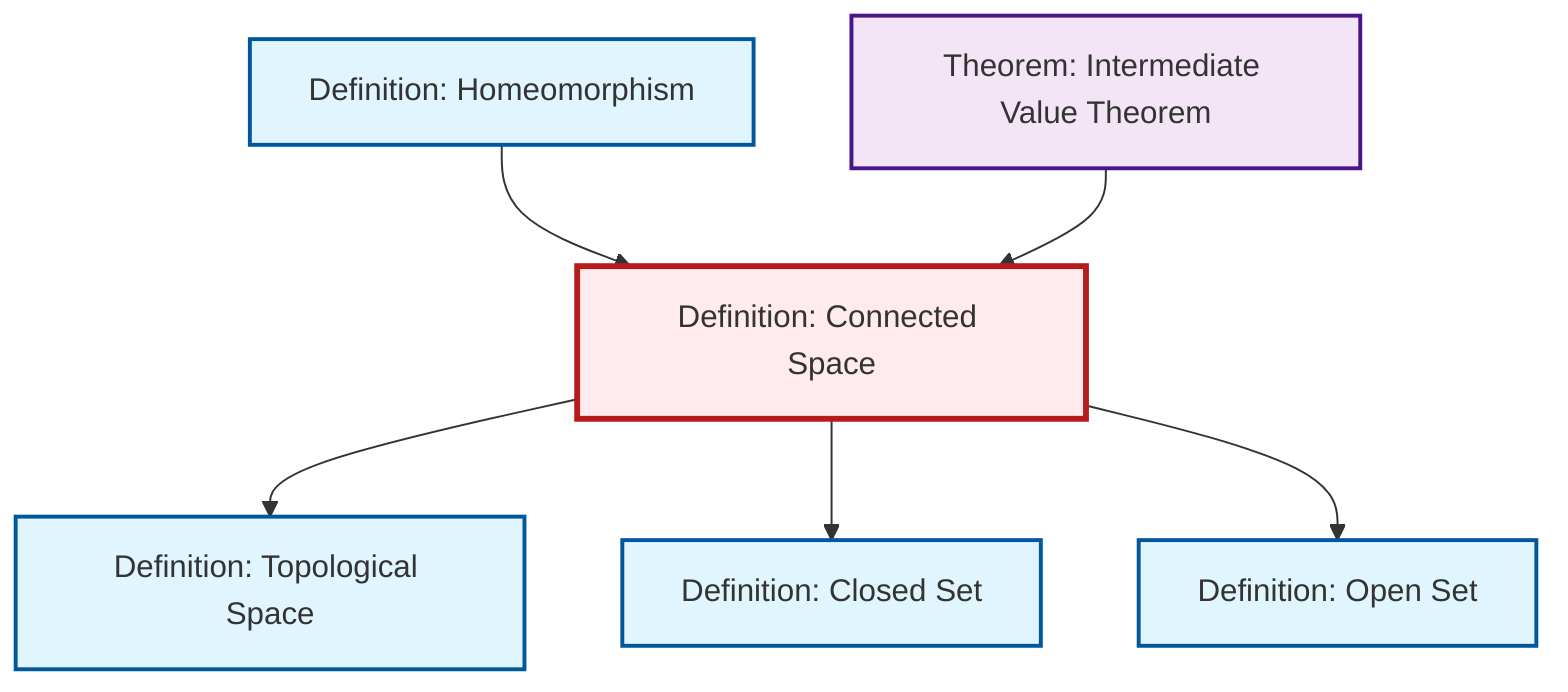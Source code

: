 graph TD
    classDef definition fill:#e1f5fe,stroke:#01579b,stroke-width:2px
    classDef theorem fill:#f3e5f5,stroke:#4a148c,stroke-width:2px
    classDef axiom fill:#fff3e0,stroke:#e65100,stroke-width:2px
    classDef example fill:#e8f5e9,stroke:#1b5e20,stroke-width:2px
    classDef current fill:#ffebee,stroke:#b71c1c,stroke-width:3px
    thm-intermediate-value["Theorem: Intermediate Value Theorem"]:::theorem
    def-connected["Definition: Connected Space"]:::definition
    def-topological-space["Definition: Topological Space"]:::definition
    def-homeomorphism["Definition: Homeomorphism"]:::definition
    def-closed-set["Definition: Closed Set"]:::definition
    def-open-set["Definition: Open Set"]:::definition
    def-homeomorphism --> def-connected
    thm-intermediate-value --> def-connected
    def-connected --> def-topological-space
    def-connected --> def-closed-set
    def-connected --> def-open-set
    class def-connected current